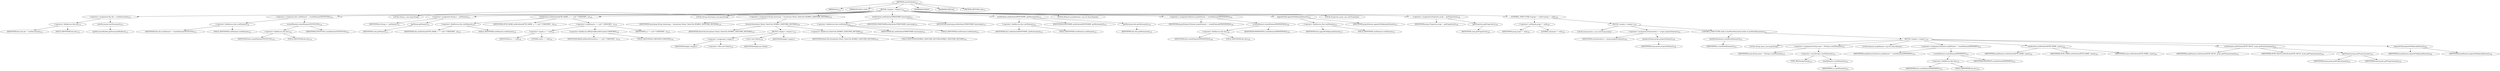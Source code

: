 digraph "startTestSuite" {  
"147" [label = <(METHOD,startTestSuite)<SUB>112</SUB>> ]
"10" [label = <(PARAM,this)<SUB>112</SUB>> ]
"148" [label = <(PARAM,JUnitTest suite)<SUB>112</SUB>> ]
"149" [label = <(BLOCK,&lt;empty&gt;,&lt;empty&gt;)<SUB>112</SUB>> ]
"150" [label = <(&lt;operator&gt;.assignment,this.doc = newDocument())<SUB>113</SUB>> ]
"151" [label = <(&lt;operator&gt;.fieldAccess,this.doc)<SUB>113</SUB>> ]
"152" [label = <(IDENTIFIER,this,this.doc = newDocument())<SUB>113</SUB>> ]
"153" [label = <(FIELD_IDENTIFIER,doc,doc)<SUB>113</SUB>> ]
"154" [label = <(newDocument,newDocument())<SUB>113</SUB>> ]
"155" [label = <(getDocumentBuilder,getDocumentBuilder())<SUB>113</SUB>> ]
"156" [label = <(&lt;operator&gt;.assignment,this.rootElement = createElement(TESTSUITE))<SUB>114</SUB>> ]
"157" [label = <(&lt;operator&gt;.fieldAccess,this.rootElement)<SUB>114</SUB>> ]
"158" [label = <(IDENTIFIER,this,this.rootElement = createElement(TESTSUITE))<SUB>114</SUB>> ]
"159" [label = <(FIELD_IDENTIFIER,rootElement,rootElement)<SUB>114</SUB>> ]
"160" [label = <(createElement,createElement(TESTSUITE))<SUB>114</SUB>> ]
"161" [label = <(&lt;operator&gt;.fieldAccess,this.doc)<SUB>114</SUB>> ]
"162" [label = <(IDENTIFIER,this,createElement(TESTSUITE))<SUB>114</SUB>> ]
"163" [label = <(FIELD_IDENTIFIER,doc,doc)<SUB>114</SUB>> ]
"164" [label = <(IDENTIFIER,TESTSUITE,createElement(TESTSUITE))<SUB>114</SUB>> ]
"165" [label = <(LOCAL,String n: java.lang.String)> ]
"166" [label = <(&lt;operator&gt;.assignment,String n = getName())<SUB>115</SUB>> ]
"167" [label = <(IDENTIFIER,n,String n = getName())<SUB>115</SUB>> ]
"168" [label = <(getName,getName())<SUB>115</SUB>> ]
"169" [label = <(IDENTIFIER,suite,getName())<SUB>115</SUB>> ]
"170" [label = <(setAttribute,setAttribute(ATTR_NAME, n == null ? UNKNOWN : n))<SUB>116</SUB>> ]
"171" [label = <(&lt;operator&gt;.fieldAccess,this.rootElement)<SUB>116</SUB>> ]
"172" [label = <(IDENTIFIER,this,setAttribute(ATTR_NAME, n == null ? UNKNOWN : n))<SUB>116</SUB>> ]
"173" [label = <(FIELD_IDENTIFIER,rootElement,rootElement)<SUB>116</SUB>> ]
"174" [label = <(IDENTIFIER,ATTR_NAME,setAttribute(ATTR_NAME, n == null ? UNKNOWN : n))<SUB>116</SUB>> ]
"175" [label = <(&lt;operator&gt;.conditional,n == null ? UNKNOWN : n)<SUB>116</SUB>> ]
"176" [label = <(&lt;operator&gt;.equals,n == null)<SUB>116</SUB>> ]
"177" [label = <(IDENTIFIER,n,n == null)<SUB>116</SUB>> ]
"178" [label = <(LITERAL,null,n == null)<SUB>116</SUB>> ]
"179" [label = <(&lt;operator&gt;.fieldAccess,XMLJUnitResultFormatter.UNKNOWN)<SUB>116</SUB>> ]
"180" [label = <(IDENTIFIER,XMLJUnitResultFormatter,n == null ? UNKNOWN : n)<SUB>116</SUB>> ]
"181" [label = <(FIELD_IDENTIFIER,UNKNOWN,UNKNOWN)<SUB>116</SUB>> ]
"182" [label = <(IDENTIFIER,n,n == null ? UNKNOWN : n)<SUB>116</SUB>> ]
"183" [label = <(LOCAL,String timestamp: java.lang.String)> ]
"184" [label = <(&lt;operator&gt;.assignment,String timestamp = format(new Date(), DateUtils.ISO8601_DATETIME_PATTERN))<SUB>119</SUB>> ]
"185" [label = <(IDENTIFIER,timestamp,String timestamp = format(new Date(), DateUtils.ISO8601_DATETIME_PATTERN))<SUB>119</SUB>> ]
"186" [label = <(format,format(new Date(), DateUtils.ISO8601_DATETIME_PATTERN))<SUB>119</SUB>> ]
"187" [label = <(IDENTIFIER,DateUtils,format(new Date(), DateUtils.ISO8601_DATETIME_PATTERN))<SUB>119</SUB>> ]
"188" [label = <(BLOCK,&lt;empty&gt;,&lt;empty&gt;)<SUB>119</SUB>> ]
"189" [label = <(&lt;operator&gt;.assignment,&lt;empty&gt;)> ]
"190" [label = <(IDENTIFIER,$obj4,&lt;empty&gt;)> ]
"191" [label = <(&lt;operator&gt;.alloc,new Date())<SUB>119</SUB>> ]
"192" [label = <(&lt;init&gt;,new Date())<SUB>119</SUB>> ]
"193" [label = <(IDENTIFIER,$obj4,new Date())> ]
"194" [label = <(IDENTIFIER,$obj4,&lt;empty&gt;)> ]
"195" [label = <(&lt;operator&gt;.fieldAccess,DateUtils.ISO8601_DATETIME_PATTERN)<SUB>120</SUB>> ]
"196" [label = <(IDENTIFIER,DateUtils,format(new Date(), DateUtils.ISO8601_DATETIME_PATTERN))<SUB>120</SUB>> ]
"197" [label = <(FIELD_IDENTIFIER,ISO8601_DATETIME_PATTERN,ISO8601_DATETIME_PATTERN)<SUB>120</SUB>> ]
"198" [label = <(setAttribute,setAttribute(TIMESTAMP, timestamp))<SUB>121</SUB>> ]
"199" [label = <(&lt;operator&gt;.fieldAccess,this.rootElement)<SUB>121</SUB>> ]
"200" [label = <(IDENTIFIER,this,setAttribute(TIMESTAMP, timestamp))<SUB>121</SUB>> ]
"201" [label = <(FIELD_IDENTIFIER,rootElement,rootElement)<SUB>121</SUB>> ]
"202" [label = <(IDENTIFIER,TIMESTAMP,setAttribute(TIMESTAMP, timestamp))<SUB>121</SUB>> ]
"203" [label = <(IDENTIFIER,timestamp,setAttribute(TIMESTAMP, timestamp))<SUB>121</SUB>> ]
"204" [label = <(setAttribute,setAttribute(HOSTNAME, getHostname()))<SUB>123</SUB>> ]
"205" [label = <(&lt;operator&gt;.fieldAccess,this.rootElement)<SUB>123</SUB>> ]
"206" [label = <(IDENTIFIER,this,setAttribute(HOSTNAME, getHostname()))<SUB>123</SUB>> ]
"207" [label = <(FIELD_IDENTIFIER,rootElement,rootElement)<SUB>123</SUB>> ]
"208" [label = <(IDENTIFIER,HOSTNAME,setAttribute(HOSTNAME, getHostname()))<SUB>123</SUB>> ]
"209" [label = <(getHostname,this.getHostname())<SUB>123</SUB>> ]
"9" [label = <(IDENTIFIER,this,this.getHostname())<SUB>123</SUB>> ]
"210" [label = <(LOCAL,Element propsElement: org.w3c.dom.Element)> ]
"211" [label = <(&lt;operator&gt;.assignment,Element propsElement = createElement(PROPERTIES))<SUB>126</SUB>> ]
"212" [label = <(IDENTIFIER,propsElement,Element propsElement = createElement(PROPERTIES))<SUB>126</SUB>> ]
"213" [label = <(createElement,createElement(PROPERTIES))<SUB>126</SUB>> ]
"214" [label = <(&lt;operator&gt;.fieldAccess,this.doc)<SUB>126</SUB>> ]
"215" [label = <(IDENTIFIER,this,createElement(PROPERTIES))<SUB>126</SUB>> ]
"216" [label = <(FIELD_IDENTIFIER,doc,doc)<SUB>126</SUB>> ]
"217" [label = <(IDENTIFIER,PROPERTIES,createElement(PROPERTIES))<SUB>126</SUB>> ]
"218" [label = <(appendChild,appendChild(propsElement))<SUB>127</SUB>> ]
"219" [label = <(&lt;operator&gt;.fieldAccess,this.rootElement)<SUB>127</SUB>> ]
"220" [label = <(IDENTIFIER,this,appendChild(propsElement))<SUB>127</SUB>> ]
"221" [label = <(FIELD_IDENTIFIER,rootElement,rootElement)<SUB>127</SUB>> ]
"222" [label = <(IDENTIFIER,propsElement,appendChild(propsElement))<SUB>127</SUB>> ]
"223" [label = <(LOCAL,Properties props: java.util.Properties)> ]
"224" [label = <(&lt;operator&gt;.assignment,Properties props = getProperties())<SUB>128</SUB>> ]
"225" [label = <(IDENTIFIER,props,Properties props = getProperties())<SUB>128</SUB>> ]
"226" [label = <(getProperties,getProperties())<SUB>128</SUB>> ]
"227" [label = <(IDENTIFIER,suite,getProperties())<SUB>128</SUB>> ]
"228" [label = <(CONTROL_STRUCTURE,if (props != null),if (props != null))<SUB>129</SUB>> ]
"229" [label = <(&lt;operator&gt;.notEquals,props != null)<SUB>129</SUB>> ]
"230" [label = <(IDENTIFIER,props,props != null)<SUB>129</SUB>> ]
"231" [label = <(LITERAL,null,props != null)<SUB>129</SUB>> ]
"232" [label = <(BLOCK,&lt;empty&gt;,&lt;empty&gt;)<SUB>129</SUB>> ]
"233" [label = <(LOCAL,Enumeration e: java.util.Enumeration)> ]
"234" [label = <(&lt;operator&gt;.assignment,Enumeration e = props.propertyNames())<SUB>130</SUB>> ]
"235" [label = <(IDENTIFIER,e,Enumeration e = props.propertyNames())<SUB>130</SUB>> ]
"236" [label = <(propertyNames,props.propertyNames())<SUB>130</SUB>> ]
"237" [label = <(IDENTIFIER,props,props.propertyNames())<SUB>130</SUB>> ]
"238" [label = <(CONTROL_STRUCTURE,while (e.hasMoreElements()),while (e.hasMoreElements()))<SUB>131</SUB>> ]
"239" [label = <(hasMoreElements,e.hasMoreElements())<SUB>131</SUB>> ]
"240" [label = <(IDENTIFIER,e,e.hasMoreElements())<SUB>131</SUB>> ]
"241" [label = <(BLOCK,&lt;empty&gt;,&lt;empty&gt;)<SUB>131</SUB>> ]
"242" [label = <(LOCAL,String name: java.lang.String)> ]
"243" [label = <(&lt;operator&gt;.assignment,String name = (String) e.nextElement())<SUB>132</SUB>> ]
"244" [label = <(IDENTIFIER,name,String name = (String) e.nextElement())<SUB>132</SUB>> ]
"245" [label = <(&lt;operator&gt;.cast,(String) e.nextElement())<SUB>132</SUB>> ]
"246" [label = <(TYPE_REF,String,String)<SUB>132</SUB>> ]
"247" [label = <(nextElement,e.nextElement())<SUB>132</SUB>> ]
"248" [label = <(IDENTIFIER,e,e.nextElement())<SUB>132</SUB>> ]
"249" [label = <(LOCAL,Element propElement: org.w3c.dom.Element)> ]
"250" [label = <(&lt;operator&gt;.assignment,Element propElement = createElement(PROPERTY))<SUB>133</SUB>> ]
"251" [label = <(IDENTIFIER,propElement,Element propElement = createElement(PROPERTY))<SUB>133</SUB>> ]
"252" [label = <(createElement,createElement(PROPERTY))<SUB>133</SUB>> ]
"253" [label = <(&lt;operator&gt;.fieldAccess,this.doc)<SUB>133</SUB>> ]
"254" [label = <(IDENTIFIER,this,createElement(PROPERTY))<SUB>133</SUB>> ]
"255" [label = <(FIELD_IDENTIFIER,doc,doc)<SUB>133</SUB>> ]
"256" [label = <(IDENTIFIER,PROPERTY,createElement(PROPERTY))<SUB>133</SUB>> ]
"257" [label = <(setAttribute,setAttribute(ATTR_NAME, name))<SUB>134</SUB>> ]
"258" [label = <(IDENTIFIER,propElement,setAttribute(ATTR_NAME, name))<SUB>134</SUB>> ]
"259" [label = <(IDENTIFIER,ATTR_NAME,setAttribute(ATTR_NAME, name))<SUB>134</SUB>> ]
"260" [label = <(IDENTIFIER,name,setAttribute(ATTR_NAME, name))<SUB>134</SUB>> ]
"261" [label = <(setAttribute,setAttribute(ATTR_VALUE, props.getProperty(name)))<SUB>135</SUB>> ]
"262" [label = <(IDENTIFIER,propElement,setAttribute(ATTR_VALUE, props.getProperty(name)))<SUB>135</SUB>> ]
"263" [label = <(IDENTIFIER,ATTR_VALUE,setAttribute(ATTR_VALUE, props.getProperty(name)))<SUB>135</SUB>> ]
"264" [label = <(getProperty,props.getProperty(name))<SUB>135</SUB>> ]
"265" [label = <(IDENTIFIER,props,props.getProperty(name))<SUB>135</SUB>> ]
"266" [label = <(IDENTIFIER,name,props.getProperty(name))<SUB>135</SUB>> ]
"267" [label = <(appendChild,appendChild(propElement))<SUB>136</SUB>> ]
"268" [label = <(IDENTIFIER,propsElement,appendChild(propElement))<SUB>136</SUB>> ]
"269" [label = <(IDENTIFIER,propElement,appendChild(propElement))<SUB>136</SUB>> ]
"270" [label = <(MODIFIER,PUBLIC)> ]
"271" [label = <(MODIFIER,VIRTUAL)> ]
"272" [label = <(METHOD_RETURN,void)<SUB>112</SUB>> ]
  "147" -> "10" 
  "147" -> "148" 
  "147" -> "149" 
  "147" -> "270" 
  "147" -> "271" 
  "147" -> "272" 
  "149" -> "150" 
  "149" -> "156" 
  "149" -> "165" 
  "149" -> "166" 
  "149" -> "170" 
  "149" -> "183" 
  "149" -> "184" 
  "149" -> "198" 
  "149" -> "204" 
  "149" -> "210" 
  "149" -> "211" 
  "149" -> "218" 
  "149" -> "223" 
  "149" -> "224" 
  "149" -> "228" 
  "150" -> "151" 
  "150" -> "154" 
  "151" -> "152" 
  "151" -> "153" 
  "154" -> "155" 
  "156" -> "157" 
  "156" -> "160" 
  "157" -> "158" 
  "157" -> "159" 
  "160" -> "161" 
  "160" -> "164" 
  "161" -> "162" 
  "161" -> "163" 
  "166" -> "167" 
  "166" -> "168" 
  "168" -> "169" 
  "170" -> "171" 
  "170" -> "174" 
  "170" -> "175" 
  "171" -> "172" 
  "171" -> "173" 
  "175" -> "176" 
  "175" -> "179" 
  "175" -> "182" 
  "176" -> "177" 
  "176" -> "178" 
  "179" -> "180" 
  "179" -> "181" 
  "184" -> "185" 
  "184" -> "186" 
  "186" -> "187" 
  "186" -> "188" 
  "186" -> "195" 
  "188" -> "189" 
  "188" -> "192" 
  "188" -> "194" 
  "189" -> "190" 
  "189" -> "191" 
  "192" -> "193" 
  "195" -> "196" 
  "195" -> "197" 
  "198" -> "199" 
  "198" -> "202" 
  "198" -> "203" 
  "199" -> "200" 
  "199" -> "201" 
  "204" -> "205" 
  "204" -> "208" 
  "204" -> "209" 
  "205" -> "206" 
  "205" -> "207" 
  "209" -> "9" 
  "211" -> "212" 
  "211" -> "213" 
  "213" -> "214" 
  "213" -> "217" 
  "214" -> "215" 
  "214" -> "216" 
  "218" -> "219" 
  "218" -> "222" 
  "219" -> "220" 
  "219" -> "221" 
  "224" -> "225" 
  "224" -> "226" 
  "226" -> "227" 
  "228" -> "229" 
  "228" -> "232" 
  "229" -> "230" 
  "229" -> "231" 
  "232" -> "233" 
  "232" -> "234" 
  "232" -> "238" 
  "234" -> "235" 
  "234" -> "236" 
  "236" -> "237" 
  "238" -> "239" 
  "238" -> "241" 
  "239" -> "240" 
  "241" -> "242" 
  "241" -> "243" 
  "241" -> "249" 
  "241" -> "250" 
  "241" -> "257" 
  "241" -> "261" 
  "241" -> "267" 
  "243" -> "244" 
  "243" -> "245" 
  "245" -> "246" 
  "245" -> "247" 
  "247" -> "248" 
  "250" -> "251" 
  "250" -> "252" 
  "252" -> "253" 
  "252" -> "256" 
  "253" -> "254" 
  "253" -> "255" 
  "257" -> "258" 
  "257" -> "259" 
  "257" -> "260" 
  "261" -> "262" 
  "261" -> "263" 
  "261" -> "264" 
  "264" -> "265" 
  "264" -> "266" 
  "267" -> "268" 
  "267" -> "269" 
}
